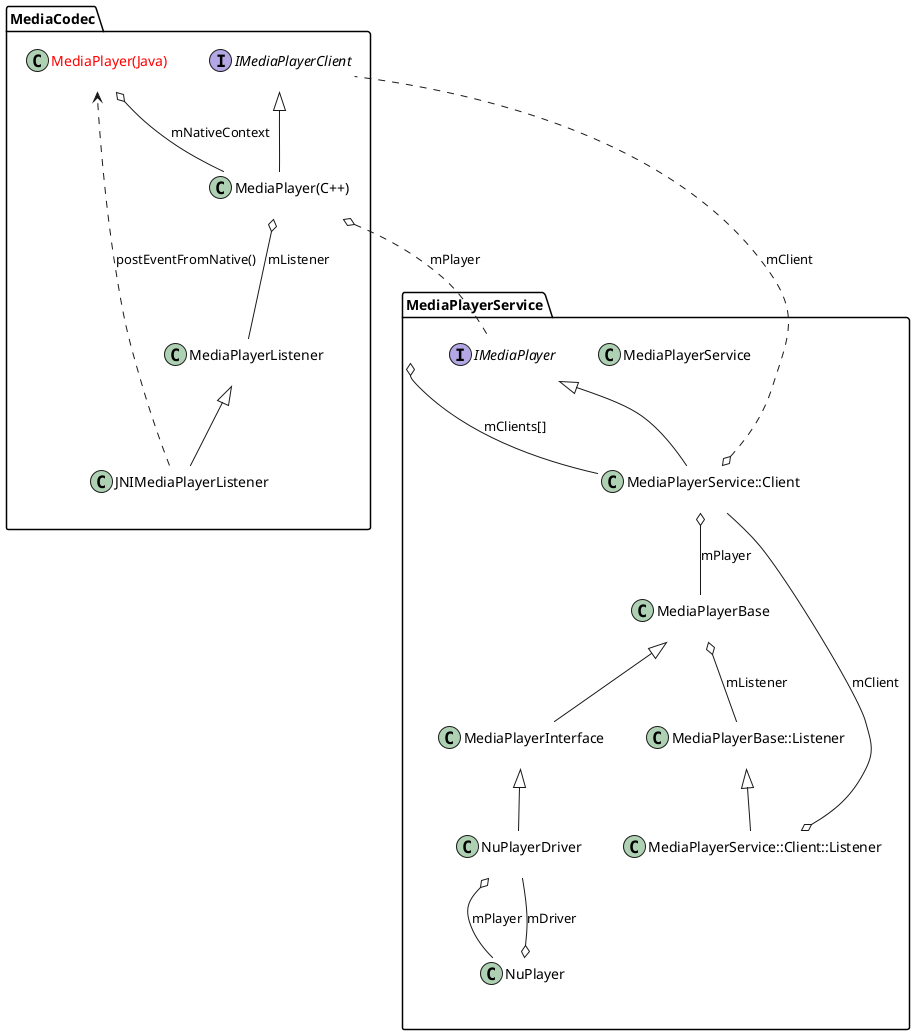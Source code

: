 @startuml MediaPlayerCreate

skinparam {
    ' monochrome true
    ClassBorderColor white
    ClassBackgroundColor white
    Shadowing false
    NoteFontColor #Black
    NoteFontSize 16
    NoteTextAlignment left
    NoteBackgroundColor WhiteSmoke
    NoteColor transparent
    NoteBorderThickness 0
    NoteBorderColor transparent
    NoteBorderThickness 0
    ' Linetype ortho
    ' Linetype polyline
}

package MediaCodec {
    class "<font color=red>MediaPlayer(Java)</font>" as MediaPlayerJava
    class "MediaPlayer(C++)" as MediaPlayer
    class IMediaPlayerClient
    class JNIMediaPlayerListener
    class MediaPlayerListener
    interface IMediaPlayerClient
}
package MediaPlayerService {
    class MediaPlayerService
    class "MediaPlayerService::Client" as Client
    interface IMediaPlayer
    class MediaPlayerBase
    class MediaPlayerInterface
    class NuPlayerDriver
    class NuPlayer
    class "MediaPlayerBase::Listener" as MediaPlayerBaseListener
    class "MediaPlayerService::Client::Listener" as ClientListener
}

MediaPlayerJava o-- MediaPlayer:mNativeContext
MediaPlayer o.. IMediaPlayer:mPlayer
IMediaPlayerClient <|-- MediaPlayer
MediaPlayer o-- MediaPlayerListener:mListener
MediaPlayerListener <|-- JNIMediaPlayerListener
JNIMediaPlayerListener ..> MediaPlayerJava:postEventFromNative()
IMediaPlayer <|-- Client
MediaPlayerService o-- Client:mClients[]
Client o-- MediaPlayerBase:mPlayer
' Client o-- MediaPlayerService:mService
Client o.. IMediaPlayerClient:mClient
MediaPlayerBase <|-- MediaPlayerInterface
MediaPlayerInterface <|-- NuPlayerDriver
NuPlayerDriver o-- NuPlayer:mPlayer
NuPlayer o-- NuPlayerDriver:mDriver
MediaPlayerBase o-- MediaPlayerBaseListener:mListener
MediaPlayerBaseListener <|-- ClientListener
ClientListener o-- Client:mClient


@enduml